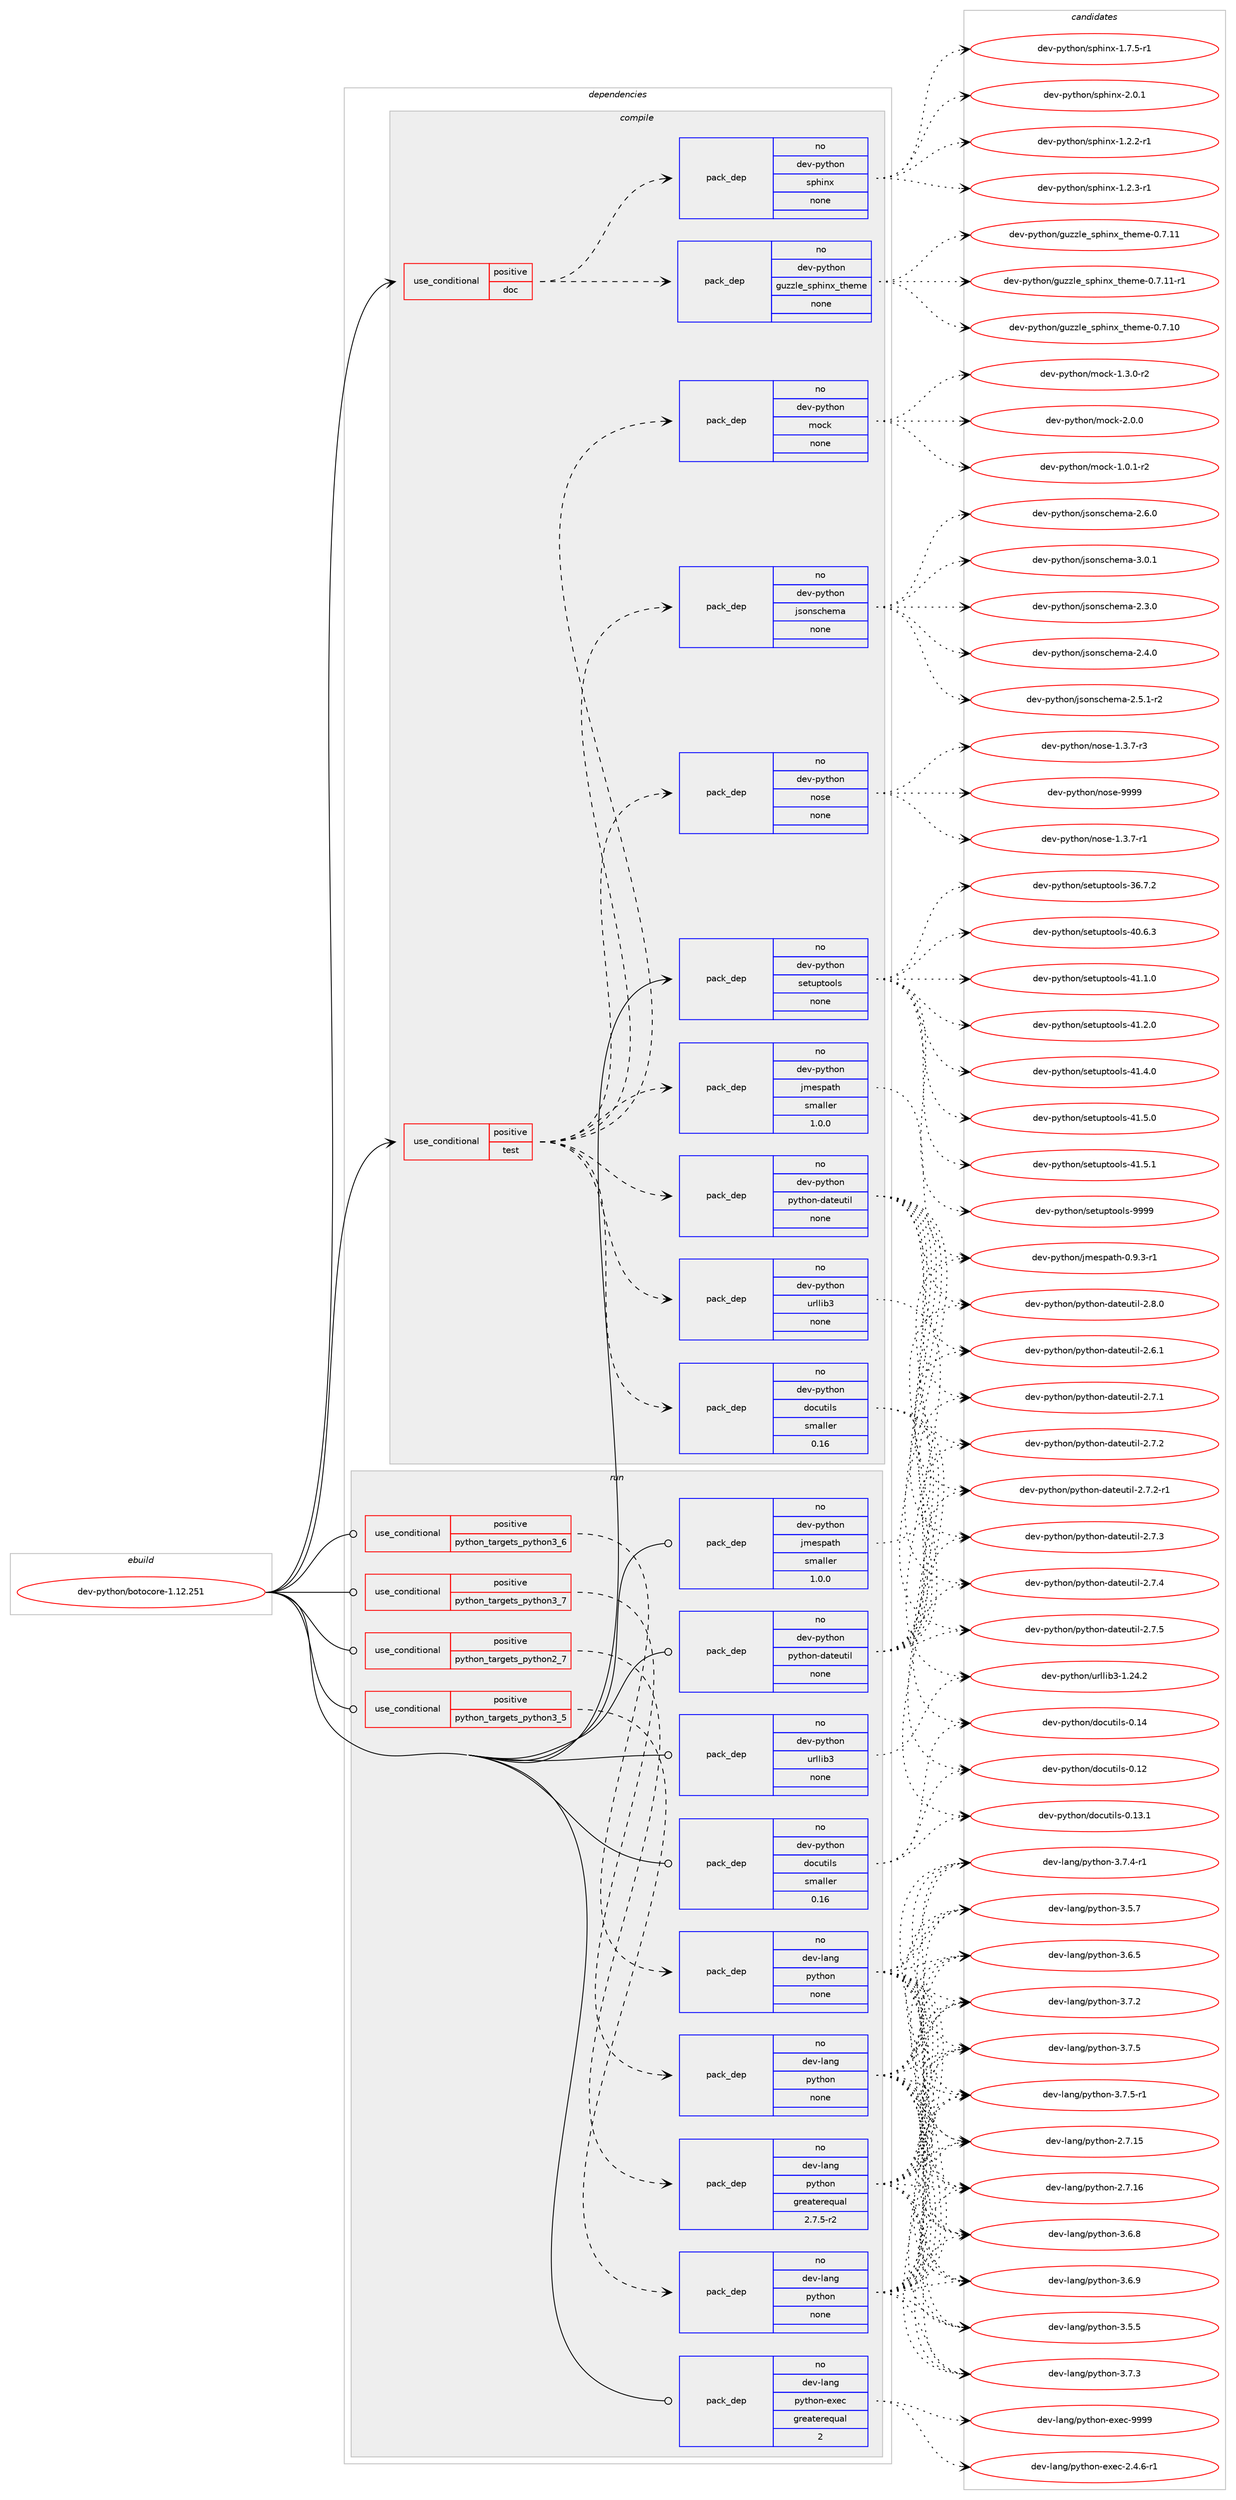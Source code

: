digraph prolog {

# *************
# Graph options
# *************

newrank=true;
concentrate=true;
compound=true;
graph [rankdir=LR,fontname=Helvetica,fontsize=10,ranksep=1.5];#, ranksep=2.5, nodesep=0.2];
edge  [arrowhead=vee];
node  [fontname=Helvetica,fontsize=10];

# **********
# The ebuild
# **********

subgraph cluster_leftcol {
color=gray;
rank=same;
label=<<i>ebuild</i>>;
id [label="dev-python/botocore-1.12.251", color=red, width=4, href="../dev-python/botocore-1.12.251.svg"];
}

# ****************
# The dependencies
# ****************

subgraph cluster_midcol {
color=gray;
label=<<i>dependencies</i>>;
subgraph cluster_compile {
fillcolor="#eeeeee";
style=filled;
label=<<i>compile</i>>;
subgraph cond137078 {
dependency597440 [label=<<TABLE BORDER="0" CELLBORDER="1" CELLSPACING="0" CELLPADDING="4"><TR><TD ROWSPAN="3" CELLPADDING="10">use_conditional</TD></TR><TR><TD>positive</TD></TR><TR><TD>doc</TD></TR></TABLE>>, shape=none, color=red];
subgraph pack448587 {
dependency597441 [label=<<TABLE BORDER="0" CELLBORDER="1" CELLSPACING="0" CELLPADDING="4" WIDTH="220"><TR><TD ROWSPAN="6" CELLPADDING="30">pack_dep</TD></TR><TR><TD WIDTH="110">no</TD></TR><TR><TD>dev-python</TD></TR><TR><TD>guzzle_sphinx_theme</TD></TR><TR><TD>none</TD></TR><TR><TD></TD></TR></TABLE>>, shape=none, color=blue];
}
dependency597440:e -> dependency597441:w [weight=20,style="dashed",arrowhead="vee"];
subgraph pack448588 {
dependency597442 [label=<<TABLE BORDER="0" CELLBORDER="1" CELLSPACING="0" CELLPADDING="4" WIDTH="220"><TR><TD ROWSPAN="6" CELLPADDING="30">pack_dep</TD></TR><TR><TD WIDTH="110">no</TD></TR><TR><TD>dev-python</TD></TR><TR><TD>sphinx</TD></TR><TR><TD>none</TD></TR><TR><TD></TD></TR></TABLE>>, shape=none, color=blue];
}
dependency597440:e -> dependency597442:w [weight=20,style="dashed",arrowhead="vee"];
}
id:e -> dependency597440:w [weight=20,style="solid",arrowhead="vee"];
subgraph cond137079 {
dependency597443 [label=<<TABLE BORDER="0" CELLBORDER="1" CELLSPACING="0" CELLPADDING="4"><TR><TD ROWSPAN="3" CELLPADDING="10">use_conditional</TD></TR><TR><TD>positive</TD></TR><TR><TD>test</TD></TR></TABLE>>, shape=none, color=red];
subgraph pack448589 {
dependency597444 [label=<<TABLE BORDER="0" CELLBORDER="1" CELLSPACING="0" CELLPADDING="4" WIDTH="220"><TR><TD ROWSPAN="6" CELLPADDING="30">pack_dep</TD></TR><TR><TD WIDTH="110">no</TD></TR><TR><TD>dev-python</TD></TR><TR><TD>docutils</TD></TR><TR><TD>smaller</TD></TR><TR><TD>0.16</TD></TR></TABLE>>, shape=none, color=blue];
}
dependency597443:e -> dependency597444:w [weight=20,style="dashed",arrowhead="vee"];
subgraph pack448590 {
dependency597445 [label=<<TABLE BORDER="0" CELLBORDER="1" CELLSPACING="0" CELLPADDING="4" WIDTH="220"><TR><TD ROWSPAN="6" CELLPADDING="30">pack_dep</TD></TR><TR><TD WIDTH="110">no</TD></TR><TR><TD>dev-python</TD></TR><TR><TD>jmespath</TD></TR><TR><TD>smaller</TD></TR><TR><TD>1.0.0</TD></TR></TABLE>>, shape=none, color=blue];
}
dependency597443:e -> dependency597445:w [weight=20,style="dashed",arrowhead="vee"];
subgraph pack448591 {
dependency597446 [label=<<TABLE BORDER="0" CELLBORDER="1" CELLSPACING="0" CELLPADDING="4" WIDTH="220"><TR><TD ROWSPAN="6" CELLPADDING="30">pack_dep</TD></TR><TR><TD WIDTH="110">no</TD></TR><TR><TD>dev-python</TD></TR><TR><TD>python-dateutil</TD></TR><TR><TD>none</TD></TR><TR><TD></TD></TR></TABLE>>, shape=none, color=blue];
}
dependency597443:e -> dependency597446:w [weight=20,style="dashed",arrowhead="vee"];
subgraph pack448592 {
dependency597447 [label=<<TABLE BORDER="0" CELLBORDER="1" CELLSPACING="0" CELLPADDING="4" WIDTH="220"><TR><TD ROWSPAN="6" CELLPADDING="30">pack_dep</TD></TR><TR><TD WIDTH="110">no</TD></TR><TR><TD>dev-python</TD></TR><TR><TD>urllib3</TD></TR><TR><TD>none</TD></TR><TR><TD></TD></TR></TABLE>>, shape=none, color=blue];
}
dependency597443:e -> dependency597447:w [weight=20,style="dashed",arrowhead="vee"];
subgraph pack448593 {
dependency597448 [label=<<TABLE BORDER="0" CELLBORDER="1" CELLSPACING="0" CELLPADDING="4" WIDTH="220"><TR><TD ROWSPAN="6" CELLPADDING="30">pack_dep</TD></TR><TR><TD WIDTH="110">no</TD></TR><TR><TD>dev-python</TD></TR><TR><TD>mock</TD></TR><TR><TD>none</TD></TR><TR><TD></TD></TR></TABLE>>, shape=none, color=blue];
}
dependency597443:e -> dependency597448:w [weight=20,style="dashed",arrowhead="vee"];
subgraph pack448594 {
dependency597449 [label=<<TABLE BORDER="0" CELLBORDER="1" CELLSPACING="0" CELLPADDING="4" WIDTH="220"><TR><TD ROWSPAN="6" CELLPADDING="30">pack_dep</TD></TR><TR><TD WIDTH="110">no</TD></TR><TR><TD>dev-python</TD></TR><TR><TD>nose</TD></TR><TR><TD>none</TD></TR><TR><TD></TD></TR></TABLE>>, shape=none, color=blue];
}
dependency597443:e -> dependency597449:w [weight=20,style="dashed",arrowhead="vee"];
subgraph pack448595 {
dependency597450 [label=<<TABLE BORDER="0" CELLBORDER="1" CELLSPACING="0" CELLPADDING="4" WIDTH="220"><TR><TD ROWSPAN="6" CELLPADDING="30">pack_dep</TD></TR><TR><TD WIDTH="110">no</TD></TR><TR><TD>dev-python</TD></TR><TR><TD>jsonschema</TD></TR><TR><TD>none</TD></TR><TR><TD></TD></TR></TABLE>>, shape=none, color=blue];
}
dependency597443:e -> dependency597450:w [weight=20,style="dashed",arrowhead="vee"];
}
id:e -> dependency597443:w [weight=20,style="solid",arrowhead="vee"];
subgraph pack448596 {
dependency597451 [label=<<TABLE BORDER="0" CELLBORDER="1" CELLSPACING="0" CELLPADDING="4" WIDTH="220"><TR><TD ROWSPAN="6" CELLPADDING="30">pack_dep</TD></TR><TR><TD WIDTH="110">no</TD></TR><TR><TD>dev-python</TD></TR><TR><TD>setuptools</TD></TR><TR><TD>none</TD></TR><TR><TD></TD></TR></TABLE>>, shape=none, color=blue];
}
id:e -> dependency597451:w [weight=20,style="solid",arrowhead="vee"];
}
subgraph cluster_compileandrun {
fillcolor="#eeeeee";
style=filled;
label=<<i>compile and run</i>>;
}
subgraph cluster_run {
fillcolor="#eeeeee";
style=filled;
label=<<i>run</i>>;
subgraph cond137080 {
dependency597452 [label=<<TABLE BORDER="0" CELLBORDER="1" CELLSPACING="0" CELLPADDING="4"><TR><TD ROWSPAN="3" CELLPADDING="10">use_conditional</TD></TR><TR><TD>positive</TD></TR><TR><TD>python_targets_python2_7</TD></TR></TABLE>>, shape=none, color=red];
subgraph pack448597 {
dependency597453 [label=<<TABLE BORDER="0" CELLBORDER="1" CELLSPACING="0" CELLPADDING="4" WIDTH="220"><TR><TD ROWSPAN="6" CELLPADDING="30">pack_dep</TD></TR><TR><TD WIDTH="110">no</TD></TR><TR><TD>dev-lang</TD></TR><TR><TD>python</TD></TR><TR><TD>greaterequal</TD></TR><TR><TD>2.7.5-r2</TD></TR></TABLE>>, shape=none, color=blue];
}
dependency597452:e -> dependency597453:w [weight=20,style="dashed",arrowhead="vee"];
}
id:e -> dependency597452:w [weight=20,style="solid",arrowhead="odot"];
subgraph cond137081 {
dependency597454 [label=<<TABLE BORDER="0" CELLBORDER="1" CELLSPACING="0" CELLPADDING="4"><TR><TD ROWSPAN="3" CELLPADDING="10">use_conditional</TD></TR><TR><TD>positive</TD></TR><TR><TD>python_targets_python3_5</TD></TR></TABLE>>, shape=none, color=red];
subgraph pack448598 {
dependency597455 [label=<<TABLE BORDER="0" CELLBORDER="1" CELLSPACING="0" CELLPADDING="4" WIDTH="220"><TR><TD ROWSPAN="6" CELLPADDING="30">pack_dep</TD></TR><TR><TD WIDTH="110">no</TD></TR><TR><TD>dev-lang</TD></TR><TR><TD>python</TD></TR><TR><TD>none</TD></TR><TR><TD></TD></TR></TABLE>>, shape=none, color=blue];
}
dependency597454:e -> dependency597455:w [weight=20,style="dashed",arrowhead="vee"];
}
id:e -> dependency597454:w [weight=20,style="solid",arrowhead="odot"];
subgraph cond137082 {
dependency597456 [label=<<TABLE BORDER="0" CELLBORDER="1" CELLSPACING="0" CELLPADDING="4"><TR><TD ROWSPAN="3" CELLPADDING="10">use_conditional</TD></TR><TR><TD>positive</TD></TR><TR><TD>python_targets_python3_6</TD></TR></TABLE>>, shape=none, color=red];
subgraph pack448599 {
dependency597457 [label=<<TABLE BORDER="0" CELLBORDER="1" CELLSPACING="0" CELLPADDING="4" WIDTH="220"><TR><TD ROWSPAN="6" CELLPADDING="30">pack_dep</TD></TR><TR><TD WIDTH="110">no</TD></TR><TR><TD>dev-lang</TD></TR><TR><TD>python</TD></TR><TR><TD>none</TD></TR><TR><TD></TD></TR></TABLE>>, shape=none, color=blue];
}
dependency597456:e -> dependency597457:w [weight=20,style="dashed",arrowhead="vee"];
}
id:e -> dependency597456:w [weight=20,style="solid",arrowhead="odot"];
subgraph cond137083 {
dependency597458 [label=<<TABLE BORDER="0" CELLBORDER="1" CELLSPACING="0" CELLPADDING="4"><TR><TD ROWSPAN="3" CELLPADDING="10">use_conditional</TD></TR><TR><TD>positive</TD></TR><TR><TD>python_targets_python3_7</TD></TR></TABLE>>, shape=none, color=red];
subgraph pack448600 {
dependency597459 [label=<<TABLE BORDER="0" CELLBORDER="1" CELLSPACING="0" CELLPADDING="4" WIDTH="220"><TR><TD ROWSPAN="6" CELLPADDING="30">pack_dep</TD></TR><TR><TD WIDTH="110">no</TD></TR><TR><TD>dev-lang</TD></TR><TR><TD>python</TD></TR><TR><TD>none</TD></TR><TR><TD></TD></TR></TABLE>>, shape=none, color=blue];
}
dependency597458:e -> dependency597459:w [weight=20,style="dashed",arrowhead="vee"];
}
id:e -> dependency597458:w [weight=20,style="solid",arrowhead="odot"];
subgraph pack448601 {
dependency597460 [label=<<TABLE BORDER="0" CELLBORDER="1" CELLSPACING="0" CELLPADDING="4" WIDTH="220"><TR><TD ROWSPAN="6" CELLPADDING="30">pack_dep</TD></TR><TR><TD WIDTH="110">no</TD></TR><TR><TD>dev-lang</TD></TR><TR><TD>python-exec</TD></TR><TR><TD>greaterequal</TD></TR><TR><TD>2</TD></TR></TABLE>>, shape=none, color=blue];
}
id:e -> dependency597460:w [weight=20,style="solid",arrowhead="odot"];
subgraph pack448602 {
dependency597461 [label=<<TABLE BORDER="0" CELLBORDER="1" CELLSPACING="0" CELLPADDING="4" WIDTH="220"><TR><TD ROWSPAN="6" CELLPADDING="30">pack_dep</TD></TR><TR><TD WIDTH="110">no</TD></TR><TR><TD>dev-python</TD></TR><TR><TD>docutils</TD></TR><TR><TD>smaller</TD></TR><TR><TD>0.16</TD></TR></TABLE>>, shape=none, color=blue];
}
id:e -> dependency597461:w [weight=20,style="solid",arrowhead="odot"];
subgraph pack448603 {
dependency597462 [label=<<TABLE BORDER="0" CELLBORDER="1" CELLSPACING="0" CELLPADDING="4" WIDTH="220"><TR><TD ROWSPAN="6" CELLPADDING="30">pack_dep</TD></TR><TR><TD WIDTH="110">no</TD></TR><TR><TD>dev-python</TD></TR><TR><TD>jmespath</TD></TR><TR><TD>smaller</TD></TR><TR><TD>1.0.0</TD></TR></TABLE>>, shape=none, color=blue];
}
id:e -> dependency597462:w [weight=20,style="solid",arrowhead="odot"];
subgraph pack448604 {
dependency597463 [label=<<TABLE BORDER="0" CELLBORDER="1" CELLSPACING="0" CELLPADDING="4" WIDTH="220"><TR><TD ROWSPAN="6" CELLPADDING="30">pack_dep</TD></TR><TR><TD WIDTH="110">no</TD></TR><TR><TD>dev-python</TD></TR><TR><TD>python-dateutil</TD></TR><TR><TD>none</TD></TR><TR><TD></TD></TR></TABLE>>, shape=none, color=blue];
}
id:e -> dependency597463:w [weight=20,style="solid",arrowhead="odot"];
subgraph pack448605 {
dependency597464 [label=<<TABLE BORDER="0" CELLBORDER="1" CELLSPACING="0" CELLPADDING="4" WIDTH="220"><TR><TD ROWSPAN="6" CELLPADDING="30">pack_dep</TD></TR><TR><TD WIDTH="110">no</TD></TR><TR><TD>dev-python</TD></TR><TR><TD>urllib3</TD></TR><TR><TD>none</TD></TR><TR><TD></TD></TR></TABLE>>, shape=none, color=blue];
}
id:e -> dependency597464:w [weight=20,style="solid",arrowhead="odot"];
}
}

# **************
# The candidates
# **************

subgraph cluster_choices {
rank=same;
color=gray;
label=<<i>candidates</i>>;

subgraph choice448587 {
color=black;
nodesep=1;
choice1001011184511212111610411111047103117122122108101951151121041051101209511610410110910145484655464948 [label="dev-python/guzzle_sphinx_theme-0.7.10", color=red, width=4,href="../dev-python/guzzle_sphinx_theme-0.7.10.svg"];
choice1001011184511212111610411111047103117122122108101951151121041051101209511610410110910145484655464949 [label="dev-python/guzzle_sphinx_theme-0.7.11", color=red, width=4,href="../dev-python/guzzle_sphinx_theme-0.7.11.svg"];
choice10010111845112121116104111110471031171221221081019511511210410511012095116104101109101454846554649494511449 [label="dev-python/guzzle_sphinx_theme-0.7.11-r1", color=red, width=4,href="../dev-python/guzzle_sphinx_theme-0.7.11-r1.svg"];
dependency597441:e -> choice1001011184511212111610411111047103117122122108101951151121041051101209511610410110910145484655464948:w [style=dotted,weight="100"];
dependency597441:e -> choice1001011184511212111610411111047103117122122108101951151121041051101209511610410110910145484655464949:w [style=dotted,weight="100"];
dependency597441:e -> choice10010111845112121116104111110471031171221221081019511511210410511012095116104101109101454846554649494511449:w [style=dotted,weight="100"];
}
subgraph choice448588 {
color=black;
nodesep=1;
choice10010111845112121116104111110471151121041051101204549465046504511449 [label="dev-python/sphinx-1.2.2-r1", color=red, width=4,href="../dev-python/sphinx-1.2.2-r1.svg"];
choice10010111845112121116104111110471151121041051101204549465046514511449 [label="dev-python/sphinx-1.2.3-r1", color=red, width=4,href="../dev-python/sphinx-1.2.3-r1.svg"];
choice10010111845112121116104111110471151121041051101204549465546534511449 [label="dev-python/sphinx-1.7.5-r1", color=red, width=4,href="../dev-python/sphinx-1.7.5-r1.svg"];
choice1001011184511212111610411111047115112104105110120455046484649 [label="dev-python/sphinx-2.0.1", color=red, width=4,href="../dev-python/sphinx-2.0.1.svg"];
dependency597442:e -> choice10010111845112121116104111110471151121041051101204549465046504511449:w [style=dotted,weight="100"];
dependency597442:e -> choice10010111845112121116104111110471151121041051101204549465046514511449:w [style=dotted,weight="100"];
dependency597442:e -> choice10010111845112121116104111110471151121041051101204549465546534511449:w [style=dotted,weight="100"];
dependency597442:e -> choice1001011184511212111610411111047115112104105110120455046484649:w [style=dotted,weight="100"];
}
subgraph choice448589 {
color=black;
nodesep=1;
choice1001011184511212111610411111047100111991171161051081154548464950 [label="dev-python/docutils-0.12", color=red, width=4,href="../dev-python/docutils-0.12.svg"];
choice10010111845112121116104111110471001119911711610510811545484649514649 [label="dev-python/docutils-0.13.1", color=red, width=4,href="../dev-python/docutils-0.13.1.svg"];
choice1001011184511212111610411111047100111991171161051081154548464952 [label="dev-python/docutils-0.14", color=red, width=4,href="../dev-python/docutils-0.14.svg"];
dependency597444:e -> choice1001011184511212111610411111047100111991171161051081154548464950:w [style=dotted,weight="100"];
dependency597444:e -> choice10010111845112121116104111110471001119911711610510811545484649514649:w [style=dotted,weight="100"];
dependency597444:e -> choice1001011184511212111610411111047100111991171161051081154548464952:w [style=dotted,weight="100"];
}
subgraph choice448590 {
color=black;
nodesep=1;
choice1001011184511212111610411111047106109101115112971161044548465746514511449 [label="dev-python/jmespath-0.9.3-r1", color=red, width=4,href="../dev-python/jmespath-0.9.3-r1.svg"];
dependency597445:e -> choice1001011184511212111610411111047106109101115112971161044548465746514511449:w [style=dotted,weight="100"];
}
subgraph choice448591 {
color=black;
nodesep=1;
choice10010111845112121116104111110471121211161041111104510097116101117116105108455046544649 [label="dev-python/python-dateutil-2.6.1", color=red, width=4,href="../dev-python/python-dateutil-2.6.1.svg"];
choice10010111845112121116104111110471121211161041111104510097116101117116105108455046554649 [label="dev-python/python-dateutil-2.7.1", color=red, width=4,href="../dev-python/python-dateutil-2.7.1.svg"];
choice10010111845112121116104111110471121211161041111104510097116101117116105108455046554650 [label="dev-python/python-dateutil-2.7.2", color=red, width=4,href="../dev-python/python-dateutil-2.7.2.svg"];
choice100101118451121211161041111104711212111610411111045100971161011171161051084550465546504511449 [label="dev-python/python-dateutil-2.7.2-r1", color=red, width=4,href="../dev-python/python-dateutil-2.7.2-r1.svg"];
choice10010111845112121116104111110471121211161041111104510097116101117116105108455046554651 [label="dev-python/python-dateutil-2.7.3", color=red, width=4,href="../dev-python/python-dateutil-2.7.3.svg"];
choice10010111845112121116104111110471121211161041111104510097116101117116105108455046554652 [label="dev-python/python-dateutil-2.7.4", color=red, width=4,href="../dev-python/python-dateutil-2.7.4.svg"];
choice10010111845112121116104111110471121211161041111104510097116101117116105108455046554653 [label="dev-python/python-dateutil-2.7.5", color=red, width=4,href="../dev-python/python-dateutil-2.7.5.svg"];
choice10010111845112121116104111110471121211161041111104510097116101117116105108455046564648 [label="dev-python/python-dateutil-2.8.0", color=red, width=4,href="../dev-python/python-dateutil-2.8.0.svg"];
dependency597446:e -> choice10010111845112121116104111110471121211161041111104510097116101117116105108455046544649:w [style=dotted,weight="100"];
dependency597446:e -> choice10010111845112121116104111110471121211161041111104510097116101117116105108455046554649:w [style=dotted,weight="100"];
dependency597446:e -> choice10010111845112121116104111110471121211161041111104510097116101117116105108455046554650:w [style=dotted,weight="100"];
dependency597446:e -> choice100101118451121211161041111104711212111610411111045100971161011171161051084550465546504511449:w [style=dotted,weight="100"];
dependency597446:e -> choice10010111845112121116104111110471121211161041111104510097116101117116105108455046554651:w [style=dotted,weight="100"];
dependency597446:e -> choice10010111845112121116104111110471121211161041111104510097116101117116105108455046554652:w [style=dotted,weight="100"];
dependency597446:e -> choice10010111845112121116104111110471121211161041111104510097116101117116105108455046554653:w [style=dotted,weight="100"];
dependency597446:e -> choice10010111845112121116104111110471121211161041111104510097116101117116105108455046564648:w [style=dotted,weight="100"];
}
subgraph choice448592 {
color=black;
nodesep=1;
choice1001011184511212111610411111047117114108108105985145494650524650 [label="dev-python/urllib3-1.24.2", color=red, width=4,href="../dev-python/urllib3-1.24.2.svg"];
dependency597447:e -> choice1001011184511212111610411111047117114108108105985145494650524650:w [style=dotted,weight="100"];
}
subgraph choice448593 {
color=black;
nodesep=1;
choice1001011184511212111610411111047109111991074549464846494511450 [label="dev-python/mock-1.0.1-r2", color=red, width=4,href="../dev-python/mock-1.0.1-r2.svg"];
choice1001011184511212111610411111047109111991074549465146484511450 [label="dev-python/mock-1.3.0-r2", color=red, width=4,href="../dev-python/mock-1.3.0-r2.svg"];
choice100101118451121211161041111104710911199107455046484648 [label="dev-python/mock-2.0.0", color=red, width=4,href="../dev-python/mock-2.0.0.svg"];
dependency597448:e -> choice1001011184511212111610411111047109111991074549464846494511450:w [style=dotted,weight="100"];
dependency597448:e -> choice1001011184511212111610411111047109111991074549465146484511450:w [style=dotted,weight="100"];
dependency597448:e -> choice100101118451121211161041111104710911199107455046484648:w [style=dotted,weight="100"];
}
subgraph choice448594 {
color=black;
nodesep=1;
choice10010111845112121116104111110471101111151014549465146554511449 [label="dev-python/nose-1.3.7-r1", color=red, width=4,href="../dev-python/nose-1.3.7-r1.svg"];
choice10010111845112121116104111110471101111151014549465146554511451 [label="dev-python/nose-1.3.7-r3", color=red, width=4,href="../dev-python/nose-1.3.7-r3.svg"];
choice10010111845112121116104111110471101111151014557575757 [label="dev-python/nose-9999", color=red, width=4,href="../dev-python/nose-9999.svg"];
dependency597449:e -> choice10010111845112121116104111110471101111151014549465146554511449:w [style=dotted,weight="100"];
dependency597449:e -> choice10010111845112121116104111110471101111151014549465146554511451:w [style=dotted,weight="100"];
dependency597449:e -> choice10010111845112121116104111110471101111151014557575757:w [style=dotted,weight="100"];
}
subgraph choice448595 {
color=black;
nodesep=1;
choice10010111845112121116104111110471061151111101159910410110997455046514648 [label="dev-python/jsonschema-2.3.0", color=red, width=4,href="../dev-python/jsonschema-2.3.0.svg"];
choice10010111845112121116104111110471061151111101159910410110997455046524648 [label="dev-python/jsonschema-2.4.0", color=red, width=4,href="../dev-python/jsonschema-2.4.0.svg"];
choice100101118451121211161041111104710611511111011599104101109974550465346494511450 [label="dev-python/jsonschema-2.5.1-r2", color=red, width=4,href="../dev-python/jsonschema-2.5.1-r2.svg"];
choice10010111845112121116104111110471061151111101159910410110997455046544648 [label="dev-python/jsonschema-2.6.0", color=red, width=4,href="../dev-python/jsonschema-2.6.0.svg"];
choice10010111845112121116104111110471061151111101159910410110997455146484649 [label="dev-python/jsonschema-3.0.1", color=red, width=4,href="../dev-python/jsonschema-3.0.1.svg"];
dependency597450:e -> choice10010111845112121116104111110471061151111101159910410110997455046514648:w [style=dotted,weight="100"];
dependency597450:e -> choice10010111845112121116104111110471061151111101159910410110997455046524648:w [style=dotted,weight="100"];
dependency597450:e -> choice100101118451121211161041111104710611511111011599104101109974550465346494511450:w [style=dotted,weight="100"];
dependency597450:e -> choice10010111845112121116104111110471061151111101159910410110997455046544648:w [style=dotted,weight="100"];
dependency597450:e -> choice10010111845112121116104111110471061151111101159910410110997455146484649:w [style=dotted,weight="100"];
}
subgraph choice448596 {
color=black;
nodesep=1;
choice100101118451121211161041111104711510111611711211611111110811545515446554650 [label="dev-python/setuptools-36.7.2", color=red, width=4,href="../dev-python/setuptools-36.7.2.svg"];
choice100101118451121211161041111104711510111611711211611111110811545524846544651 [label="dev-python/setuptools-40.6.3", color=red, width=4,href="../dev-python/setuptools-40.6.3.svg"];
choice100101118451121211161041111104711510111611711211611111110811545524946494648 [label="dev-python/setuptools-41.1.0", color=red, width=4,href="../dev-python/setuptools-41.1.0.svg"];
choice100101118451121211161041111104711510111611711211611111110811545524946504648 [label="dev-python/setuptools-41.2.0", color=red, width=4,href="../dev-python/setuptools-41.2.0.svg"];
choice100101118451121211161041111104711510111611711211611111110811545524946524648 [label="dev-python/setuptools-41.4.0", color=red, width=4,href="../dev-python/setuptools-41.4.0.svg"];
choice100101118451121211161041111104711510111611711211611111110811545524946534648 [label="dev-python/setuptools-41.5.0", color=red, width=4,href="../dev-python/setuptools-41.5.0.svg"];
choice100101118451121211161041111104711510111611711211611111110811545524946534649 [label="dev-python/setuptools-41.5.1", color=red, width=4,href="../dev-python/setuptools-41.5.1.svg"];
choice10010111845112121116104111110471151011161171121161111111081154557575757 [label="dev-python/setuptools-9999", color=red, width=4,href="../dev-python/setuptools-9999.svg"];
dependency597451:e -> choice100101118451121211161041111104711510111611711211611111110811545515446554650:w [style=dotted,weight="100"];
dependency597451:e -> choice100101118451121211161041111104711510111611711211611111110811545524846544651:w [style=dotted,weight="100"];
dependency597451:e -> choice100101118451121211161041111104711510111611711211611111110811545524946494648:w [style=dotted,weight="100"];
dependency597451:e -> choice100101118451121211161041111104711510111611711211611111110811545524946504648:w [style=dotted,weight="100"];
dependency597451:e -> choice100101118451121211161041111104711510111611711211611111110811545524946524648:w [style=dotted,weight="100"];
dependency597451:e -> choice100101118451121211161041111104711510111611711211611111110811545524946534648:w [style=dotted,weight="100"];
dependency597451:e -> choice100101118451121211161041111104711510111611711211611111110811545524946534649:w [style=dotted,weight="100"];
dependency597451:e -> choice10010111845112121116104111110471151011161171121161111111081154557575757:w [style=dotted,weight="100"];
}
subgraph choice448597 {
color=black;
nodesep=1;
choice10010111845108971101034711212111610411111045504655464953 [label="dev-lang/python-2.7.15", color=red, width=4,href="../dev-lang/python-2.7.15.svg"];
choice10010111845108971101034711212111610411111045504655464954 [label="dev-lang/python-2.7.16", color=red, width=4,href="../dev-lang/python-2.7.16.svg"];
choice100101118451089711010347112121116104111110455146534653 [label="dev-lang/python-3.5.5", color=red, width=4,href="../dev-lang/python-3.5.5.svg"];
choice100101118451089711010347112121116104111110455146534655 [label="dev-lang/python-3.5.7", color=red, width=4,href="../dev-lang/python-3.5.7.svg"];
choice100101118451089711010347112121116104111110455146544653 [label="dev-lang/python-3.6.5", color=red, width=4,href="../dev-lang/python-3.6.5.svg"];
choice100101118451089711010347112121116104111110455146544656 [label="dev-lang/python-3.6.8", color=red, width=4,href="../dev-lang/python-3.6.8.svg"];
choice100101118451089711010347112121116104111110455146544657 [label="dev-lang/python-3.6.9", color=red, width=4,href="../dev-lang/python-3.6.9.svg"];
choice100101118451089711010347112121116104111110455146554650 [label="dev-lang/python-3.7.2", color=red, width=4,href="../dev-lang/python-3.7.2.svg"];
choice100101118451089711010347112121116104111110455146554651 [label="dev-lang/python-3.7.3", color=red, width=4,href="../dev-lang/python-3.7.3.svg"];
choice1001011184510897110103471121211161041111104551465546524511449 [label="dev-lang/python-3.7.4-r1", color=red, width=4,href="../dev-lang/python-3.7.4-r1.svg"];
choice100101118451089711010347112121116104111110455146554653 [label="dev-lang/python-3.7.5", color=red, width=4,href="../dev-lang/python-3.7.5.svg"];
choice1001011184510897110103471121211161041111104551465546534511449 [label="dev-lang/python-3.7.5-r1", color=red, width=4,href="../dev-lang/python-3.7.5-r1.svg"];
dependency597453:e -> choice10010111845108971101034711212111610411111045504655464953:w [style=dotted,weight="100"];
dependency597453:e -> choice10010111845108971101034711212111610411111045504655464954:w [style=dotted,weight="100"];
dependency597453:e -> choice100101118451089711010347112121116104111110455146534653:w [style=dotted,weight="100"];
dependency597453:e -> choice100101118451089711010347112121116104111110455146534655:w [style=dotted,weight="100"];
dependency597453:e -> choice100101118451089711010347112121116104111110455146544653:w [style=dotted,weight="100"];
dependency597453:e -> choice100101118451089711010347112121116104111110455146544656:w [style=dotted,weight="100"];
dependency597453:e -> choice100101118451089711010347112121116104111110455146544657:w [style=dotted,weight="100"];
dependency597453:e -> choice100101118451089711010347112121116104111110455146554650:w [style=dotted,weight="100"];
dependency597453:e -> choice100101118451089711010347112121116104111110455146554651:w [style=dotted,weight="100"];
dependency597453:e -> choice1001011184510897110103471121211161041111104551465546524511449:w [style=dotted,weight="100"];
dependency597453:e -> choice100101118451089711010347112121116104111110455146554653:w [style=dotted,weight="100"];
dependency597453:e -> choice1001011184510897110103471121211161041111104551465546534511449:w [style=dotted,weight="100"];
}
subgraph choice448598 {
color=black;
nodesep=1;
choice10010111845108971101034711212111610411111045504655464953 [label="dev-lang/python-2.7.15", color=red, width=4,href="../dev-lang/python-2.7.15.svg"];
choice10010111845108971101034711212111610411111045504655464954 [label="dev-lang/python-2.7.16", color=red, width=4,href="../dev-lang/python-2.7.16.svg"];
choice100101118451089711010347112121116104111110455146534653 [label="dev-lang/python-3.5.5", color=red, width=4,href="../dev-lang/python-3.5.5.svg"];
choice100101118451089711010347112121116104111110455146534655 [label="dev-lang/python-3.5.7", color=red, width=4,href="../dev-lang/python-3.5.7.svg"];
choice100101118451089711010347112121116104111110455146544653 [label="dev-lang/python-3.6.5", color=red, width=4,href="../dev-lang/python-3.6.5.svg"];
choice100101118451089711010347112121116104111110455146544656 [label="dev-lang/python-3.6.8", color=red, width=4,href="../dev-lang/python-3.6.8.svg"];
choice100101118451089711010347112121116104111110455146544657 [label="dev-lang/python-3.6.9", color=red, width=4,href="../dev-lang/python-3.6.9.svg"];
choice100101118451089711010347112121116104111110455146554650 [label="dev-lang/python-3.7.2", color=red, width=4,href="../dev-lang/python-3.7.2.svg"];
choice100101118451089711010347112121116104111110455146554651 [label="dev-lang/python-3.7.3", color=red, width=4,href="../dev-lang/python-3.7.3.svg"];
choice1001011184510897110103471121211161041111104551465546524511449 [label="dev-lang/python-3.7.4-r1", color=red, width=4,href="../dev-lang/python-3.7.4-r1.svg"];
choice100101118451089711010347112121116104111110455146554653 [label="dev-lang/python-3.7.5", color=red, width=4,href="../dev-lang/python-3.7.5.svg"];
choice1001011184510897110103471121211161041111104551465546534511449 [label="dev-lang/python-3.7.5-r1", color=red, width=4,href="../dev-lang/python-3.7.5-r1.svg"];
dependency597455:e -> choice10010111845108971101034711212111610411111045504655464953:w [style=dotted,weight="100"];
dependency597455:e -> choice10010111845108971101034711212111610411111045504655464954:w [style=dotted,weight="100"];
dependency597455:e -> choice100101118451089711010347112121116104111110455146534653:w [style=dotted,weight="100"];
dependency597455:e -> choice100101118451089711010347112121116104111110455146534655:w [style=dotted,weight="100"];
dependency597455:e -> choice100101118451089711010347112121116104111110455146544653:w [style=dotted,weight="100"];
dependency597455:e -> choice100101118451089711010347112121116104111110455146544656:w [style=dotted,weight="100"];
dependency597455:e -> choice100101118451089711010347112121116104111110455146544657:w [style=dotted,weight="100"];
dependency597455:e -> choice100101118451089711010347112121116104111110455146554650:w [style=dotted,weight="100"];
dependency597455:e -> choice100101118451089711010347112121116104111110455146554651:w [style=dotted,weight="100"];
dependency597455:e -> choice1001011184510897110103471121211161041111104551465546524511449:w [style=dotted,weight="100"];
dependency597455:e -> choice100101118451089711010347112121116104111110455146554653:w [style=dotted,weight="100"];
dependency597455:e -> choice1001011184510897110103471121211161041111104551465546534511449:w [style=dotted,weight="100"];
}
subgraph choice448599 {
color=black;
nodesep=1;
choice10010111845108971101034711212111610411111045504655464953 [label="dev-lang/python-2.7.15", color=red, width=4,href="../dev-lang/python-2.7.15.svg"];
choice10010111845108971101034711212111610411111045504655464954 [label="dev-lang/python-2.7.16", color=red, width=4,href="../dev-lang/python-2.7.16.svg"];
choice100101118451089711010347112121116104111110455146534653 [label="dev-lang/python-3.5.5", color=red, width=4,href="../dev-lang/python-3.5.5.svg"];
choice100101118451089711010347112121116104111110455146534655 [label="dev-lang/python-3.5.7", color=red, width=4,href="../dev-lang/python-3.5.7.svg"];
choice100101118451089711010347112121116104111110455146544653 [label="dev-lang/python-3.6.5", color=red, width=4,href="../dev-lang/python-3.6.5.svg"];
choice100101118451089711010347112121116104111110455146544656 [label="dev-lang/python-3.6.8", color=red, width=4,href="../dev-lang/python-3.6.8.svg"];
choice100101118451089711010347112121116104111110455146544657 [label="dev-lang/python-3.6.9", color=red, width=4,href="../dev-lang/python-3.6.9.svg"];
choice100101118451089711010347112121116104111110455146554650 [label="dev-lang/python-3.7.2", color=red, width=4,href="../dev-lang/python-3.7.2.svg"];
choice100101118451089711010347112121116104111110455146554651 [label="dev-lang/python-3.7.3", color=red, width=4,href="../dev-lang/python-3.7.3.svg"];
choice1001011184510897110103471121211161041111104551465546524511449 [label="dev-lang/python-3.7.4-r1", color=red, width=4,href="../dev-lang/python-3.7.4-r1.svg"];
choice100101118451089711010347112121116104111110455146554653 [label="dev-lang/python-3.7.5", color=red, width=4,href="../dev-lang/python-3.7.5.svg"];
choice1001011184510897110103471121211161041111104551465546534511449 [label="dev-lang/python-3.7.5-r1", color=red, width=4,href="../dev-lang/python-3.7.5-r1.svg"];
dependency597457:e -> choice10010111845108971101034711212111610411111045504655464953:w [style=dotted,weight="100"];
dependency597457:e -> choice10010111845108971101034711212111610411111045504655464954:w [style=dotted,weight="100"];
dependency597457:e -> choice100101118451089711010347112121116104111110455146534653:w [style=dotted,weight="100"];
dependency597457:e -> choice100101118451089711010347112121116104111110455146534655:w [style=dotted,weight="100"];
dependency597457:e -> choice100101118451089711010347112121116104111110455146544653:w [style=dotted,weight="100"];
dependency597457:e -> choice100101118451089711010347112121116104111110455146544656:w [style=dotted,weight="100"];
dependency597457:e -> choice100101118451089711010347112121116104111110455146544657:w [style=dotted,weight="100"];
dependency597457:e -> choice100101118451089711010347112121116104111110455146554650:w [style=dotted,weight="100"];
dependency597457:e -> choice100101118451089711010347112121116104111110455146554651:w [style=dotted,weight="100"];
dependency597457:e -> choice1001011184510897110103471121211161041111104551465546524511449:w [style=dotted,weight="100"];
dependency597457:e -> choice100101118451089711010347112121116104111110455146554653:w [style=dotted,weight="100"];
dependency597457:e -> choice1001011184510897110103471121211161041111104551465546534511449:w [style=dotted,weight="100"];
}
subgraph choice448600 {
color=black;
nodesep=1;
choice10010111845108971101034711212111610411111045504655464953 [label="dev-lang/python-2.7.15", color=red, width=4,href="../dev-lang/python-2.7.15.svg"];
choice10010111845108971101034711212111610411111045504655464954 [label="dev-lang/python-2.7.16", color=red, width=4,href="../dev-lang/python-2.7.16.svg"];
choice100101118451089711010347112121116104111110455146534653 [label="dev-lang/python-3.5.5", color=red, width=4,href="../dev-lang/python-3.5.5.svg"];
choice100101118451089711010347112121116104111110455146534655 [label="dev-lang/python-3.5.7", color=red, width=4,href="../dev-lang/python-3.5.7.svg"];
choice100101118451089711010347112121116104111110455146544653 [label="dev-lang/python-3.6.5", color=red, width=4,href="../dev-lang/python-3.6.5.svg"];
choice100101118451089711010347112121116104111110455146544656 [label="dev-lang/python-3.6.8", color=red, width=4,href="../dev-lang/python-3.6.8.svg"];
choice100101118451089711010347112121116104111110455146544657 [label="dev-lang/python-3.6.9", color=red, width=4,href="../dev-lang/python-3.6.9.svg"];
choice100101118451089711010347112121116104111110455146554650 [label="dev-lang/python-3.7.2", color=red, width=4,href="../dev-lang/python-3.7.2.svg"];
choice100101118451089711010347112121116104111110455146554651 [label="dev-lang/python-3.7.3", color=red, width=4,href="../dev-lang/python-3.7.3.svg"];
choice1001011184510897110103471121211161041111104551465546524511449 [label="dev-lang/python-3.7.4-r1", color=red, width=4,href="../dev-lang/python-3.7.4-r1.svg"];
choice100101118451089711010347112121116104111110455146554653 [label="dev-lang/python-3.7.5", color=red, width=4,href="../dev-lang/python-3.7.5.svg"];
choice1001011184510897110103471121211161041111104551465546534511449 [label="dev-lang/python-3.7.5-r1", color=red, width=4,href="../dev-lang/python-3.7.5-r1.svg"];
dependency597459:e -> choice10010111845108971101034711212111610411111045504655464953:w [style=dotted,weight="100"];
dependency597459:e -> choice10010111845108971101034711212111610411111045504655464954:w [style=dotted,weight="100"];
dependency597459:e -> choice100101118451089711010347112121116104111110455146534653:w [style=dotted,weight="100"];
dependency597459:e -> choice100101118451089711010347112121116104111110455146534655:w [style=dotted,weight="100"];
dependency597459:e -> choice100101118451089711010347112121116104111110455146544653:w [style=dotted,weight="100"];
dependency597459:e -> choice100101118451089711010347112121116104111110455146544656:w [style=dotted,weight="100"];
dependency597459:e -> choice100101118451089711010347112121116104111110455146544657:w [style=dotted,weight="100"];
dependency597459:e -> choice100101118451089711010347112121116104111110455146554650:w [style=dotted,weight="100"];
dependency597459:e -> choice100101118451089711010347112121116104111110455146554651:w [style=dotted,weight="100"];
dependency597459:e -> choice1001011184510897110103471121211161041111104551465546524511449:w [style=dotted,weight="100"];
dependency597459:e -> choice100101118451089711010347112121116104111110455146554653:w [style=dotted,weight="100"];
dependency597459:e -> choice1001011184510897110103471121211161041111104551465546534511449:w [style=dotted,weight="100"];
}
subgraph choice448601 {
color=black;
nodesep=1;
choice10010111845108971101034711212111610411111045101120101994550465246544511449 [label="dev-lang/python-exec-2.4.6-r1", color=red, width=4,href="../dev-lang/python-exec-2.4.6-r1.svg"];
choice10010111845108971101034711212111610411111045101120101994557575757 [label="dev-lang/python-exec-9999", color=red, width=4,href="../dev-lang/python-exec-9999.svg"];
dependency597460:e -> choice10010111845108971101034711212111610411111045101120101994550465246544511449:w [style=dotted,weight="100"];
dependency597460:e -> choice10010111845108971101034711212111610411111045101120101994557575757:w [style=dotted,weight="100"];
}
subgraph choice448602 {
color=black;
nodesep=1;
choice1001011184511212111610411111047100111991171161051081154548464950 [label="dev-python/docutils-0.12", color=red, width=4,href="../dev-python/docutils-0.12.svg"];
choice10010111845112121116104111110471001119911711610510811545484649514649 [label="dev-python/docutils-0.13.1", color=red, width=4,href="../dev-python/docutils-0.13.1.svg"];
choice1001011184511212111610411111047100111991171161051081154548464952 [label="dev-python/docutils-0.14", color=red, width=4,href="../dev-python/docutils-0.14.svg"];
dependency597461:e -> choice1001011184511212111610411111047100111991171161051081154548464950:w [style=dotted,weight="100"];
dependency597461:e -> choice10010111845112121116104111110471001119911711610510811545484649514649:w [style=dotted,weight="100"];
dependency597461:e -> choice1001011184511212111610411111047100111991171161051081154548464952:w [style=dotted,weight="100"];
}
subgraph choice448603 {
color=black;
nodesep=1;
choice1001011184511212111610411111047106109101115112971161044548465746514511449 [label="dev-python/jmespath-0.9.3-r1", color=red, width=4,href="../dev-python/jmespath-0.9.3-r1.svg"];
dependency597462:e -> choice1001011184511212111610411111047106109101115112971161044548465746514511449:w [style=dotted,weight="100"];
}
subgraph choice448604 {
color=black;
nodesep=1;
choice10010111845112121116104111110471121211161041111104510097116101117116105108455046544649 [label="dev-python/python-dateutil-2.6.1", color=red, width=4,href="../dev-python/python-dateutil-2.6.1.svg"];
choice10010111845112121116104111110471121211161041111104510097116101117116105108455046554649 [label="dev-python/python-dateutil-2.7.1", color=red, width=4,href="../dev-python/python-dateutil-2.7.1.svg"];
choice10010111845112121116104111110471121211161041111104510097116101117116105108455046554650 [label="dev-python/python-dateutil-2.7.2", color=red, width=4,href="../dev-python/python-dateutil-2.7.2.svg"];
choice100101118451121211161041111104711212111610411111045100971161011171161051084550465546504511449 [label="dev-python/python-dateutil-2.7.2-r1", color=red, width=4,href="../dev-python/python-dateutil-2.7.2-r1.svg"];
choice10010111845112121116104111110471121211161041111104510097116101117116105108455046554651 [label="dev-python/python-dateutil-2.7.3", color=red, width=4,href="../dev-python/python-dateutil-2.7.3.svg"];
choice10010111845112121116104111110471121211161041111104510097116101117116105108455046554652 [label="dev-python/python-dateutil-2.7.4", color=red, width=4,href="../dev-python/python-dateutil-2.7.4.svg"];
choice10010111845112121116104111110471121211161041111104510097116101117116105108455046554653 [label="dev-python/python-dateutil-2.7.5", color=red, width=4,href="../dev-python/python-dateutil-2.7.5.svg"];
choice10010111845112121116104111110471121211161041111104510097116101117116105108455046564648 [label="dev-python/python-dateutil-2.8.0", color=red, width=4,href="../dev-python/python-dateutil-2.8.0.svg"];
dependency597463:e -> choice10010111845112121116104111110471121211161041111104510097116101117116105108455046544649:w [style=dotted,weight="100"];
dependency597463:e -> choice10010111845112121116104111110471121211161041111104510097116101117116105108455046554649:w [style=dotted,weight="100"];
dependency597463:e -> choice10010111845112121116104111110471121211161041111104510097116101117116105108455046554650:w [style=dotted,weight="100"];
dependency597463:e -> choice100101118451121211161041111104711212111610411111045100971161011171161051084550465546504511449:w [style=dotted,weight="100"];
dependency597463:e -> choice10010111845112121116104111110471121211161041111104510097116101117116105108455046554651:w [style=dotted,weight="100"];
dependency597463:e -> choice10010111845112121116104111110471121211161041111104510097116101117116105108455046554652:w [style=dotted,weight="100"];
dependency597463:e -> choice10010111845112121116104111110471121211161041111104510097116101117116105108455046554653:w [style=dotted,weight="100"];
dependency597463:e -> choice10010111845112121116104111110471121211161041111104510097116101117116105108455046564648:w [style=dotted,weight="100"];
}
subgraph choice448605 {
color=black;
nodesep=1;
choice1001011184511212111610411111047117114108108105985145494650524650 [label="dev-python/urllib3-1.24.2", color=red, width=4,href="../dev-python/urllib3-1.24.2.svg"];
dependency597464:e -> choice1001011184511212111610411111047117114108108105985145494650524650:w [style=dotted,weight="100"];
}
}

}
